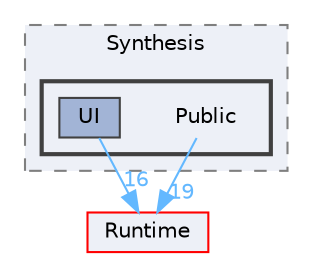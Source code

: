 digraph "Public"
{
 // INTERACTIVE_SVG=YES
 // LATEX_PDF_SIZE
  bgcolor="transparent";
  edge [fontname=Helvetica,fontsize=10,labelfontname=Helvetica,labelfontsize=10];
  node [fontname=Helvetica,fontsize=10,shape=box,height=0.2,width=0.4];
  compound=true
  subgraph clusterdir_367ed7c3a11bd53da295851ddf465166 {
    graph [ bgcolor="#edf0f7", pencolor="grey50", label="Synthesis", fontname=Helvetica,fontsize=10 style="filled,dashed", URL="dir_367ed7c3a11bd53da295851ddf465166.html",tooltip=""]
  subgraph clusterdir_2a1b01c7bb36124bfaeea03a0ebaf08d {
    graph [ bgcolor="#edf0f7", pencolor="grey25", label="", fontname=Helvetica,fontsize=10 style="filled,bold", URL="dir_2a1b01c7bb36124bfaeea03a0ebaf08d.html",tooltip=""]
    dir_2a1b01c7bb36124bfaeea03a0ebaf08d [shape=plaintext, label="Public"];
  dir_b35c0ee786e3ca0642508d5f04be215b [label="UI", fillcolor="#a2b4d6", color="grey25", style="filled", URL="dir_b35c0ee786e3ca0642508d5f04be215b.html",tooltip=""];
  }
  }
  dir_7536b172fbd480bfd146a1b1acd6856b [label="Runtime", fillcolor="#edf0f7", color="red", style="filled", URL="dir_7536b172fbd480bfd146a1b1acd6856b.html",tooltip=""];
  dir_2a1b01c7bb36124bfaeea03a0ebaf08d->dir_7536b172fbd480bfd146a1b1acd6856b [headlabel="19", labeldistance=1.5 headhref="dir_000911_000984.html" href="dir_000911_000984.html" color="steelblue1" fontcolor="steelblue1"];
  dir_b35c0ee786e3ca0642508d5f04be215b->dir_7536b172fbd480bfd146a1b1acd6856b [headlabel="16", labeldistance=1.5 headhref="dir_001220_000984.html" href="dir_001220_000984.html" color="steelblue1" fontcolor="steelblue1"];
}
